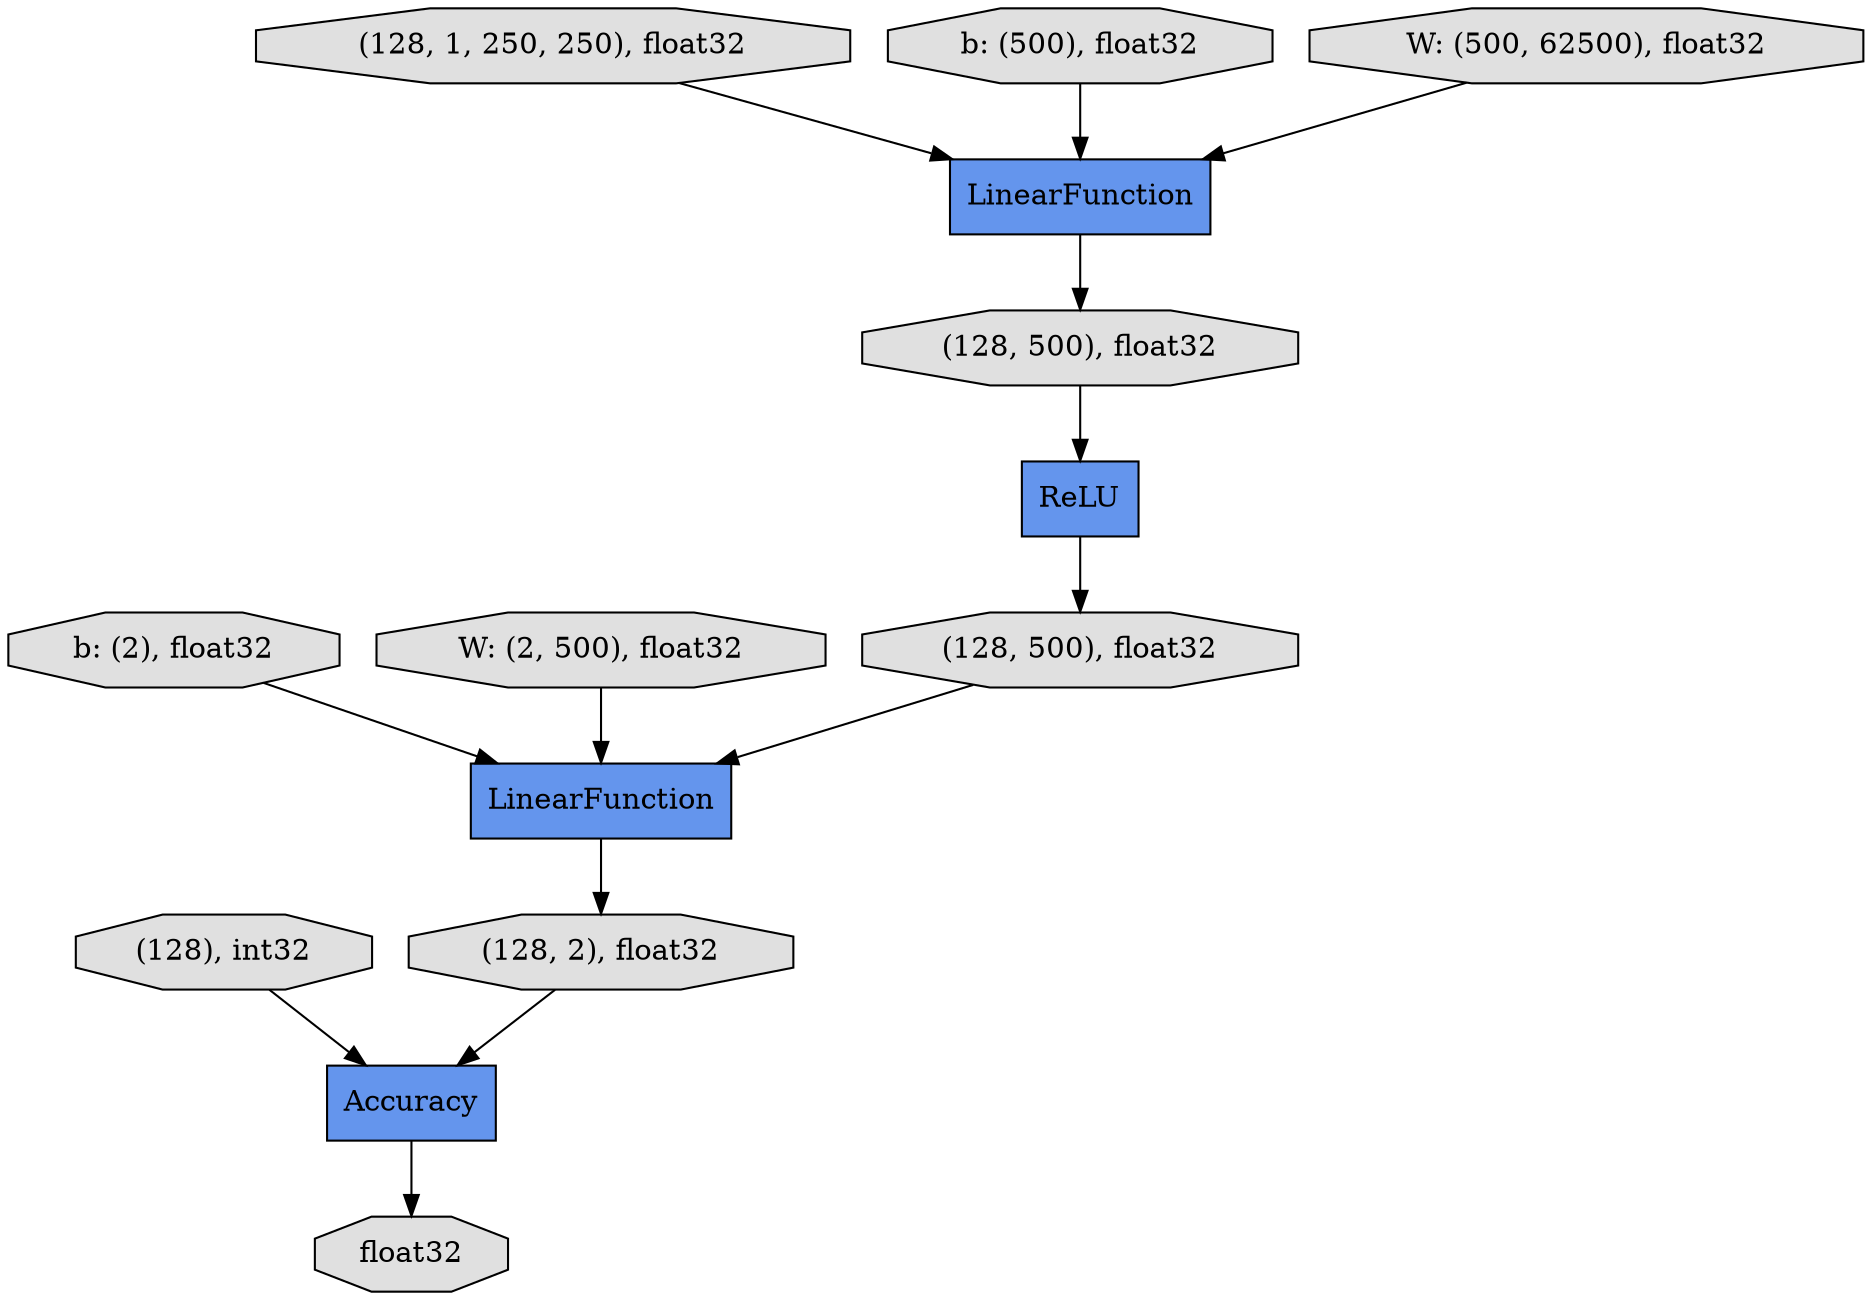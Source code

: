 digraph graphname{rankdir=TB;139946405570576 [shape="octagon",style="filled",fillcolor="#E0E0E0",label="(128), int32"];139946405633168 [shape="octagon",style="filled",fillcolor="#E0E0E0",label="(128, 1, 250, 250), float32"];139946405571152 [shape="record",style="filled",fillcolor="#6495ED",label="Accuracy"];139946405630096 [shape="octagon",style="filled",fillcolor="#E0E0E0",label="b: (2), float32"];139946405633360 [shape="octagon",style="filled",fillcolor="#E0E0E0",label="(128, 500), float32"];139946405572240 [shape="octagon",style="filled",fillcolor="#E0E0E0",label="b: (500), float32"];139946405633744 [shape="octagon",style="filled",fillcolor="#E0E0E0",label="(128, 2), float32"];139946405633296 [shape="record",style="filled",fillcolor="#6495ED",label="LinearFunction"];139946405632912 [shape="record",style="filled",fillcolor="#6495ED",label="LinearFunction"];139946405572432 [shape="octagon",style="filled",fillcolor="#E0E0E0",label="W: (2, 500), float32"];139946405633424 [shape="octagon",style="filled",fillcolor="#E0E0E0",label="(128, 500), float32"];139946405569936 [shape="octagon",style="filled",fillcolor="#E0E0E0",label="float32"];139946405572048 [shape="octagon",style="filled",fillcolor="#E0E0E0",label="W: (500, 62500), float32"];139946405633104 [shape="record",style="filled",fillcolor="#6495ED",label="ReLU"];139946405632912 -> 139946405633360;139946405633424 -> 139946405633296;139946405570576 -> 139946405571152;139946405633104 -> 139946405633424;139946405633744 -> 139946405571152;139946405572240 -> 139946405632912;139946405571152 -> 139946405569936;139946405630096 -> 139946405633296;139946405572432 -> 139946405633296;139946405633296 -> 139946405633744;139946405572048 -> 139946405632912;139946405633168 -> 139946405632912;139946405633360 -> 139946405633104;}
